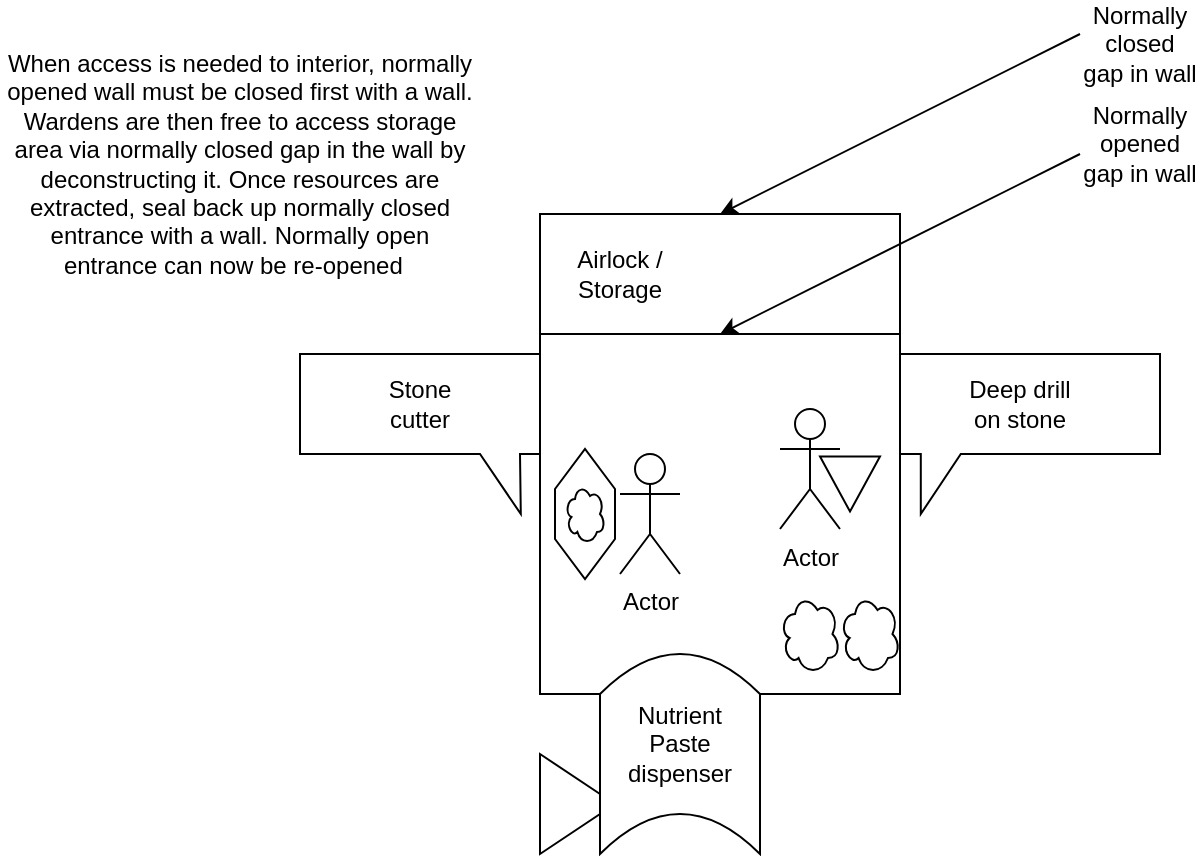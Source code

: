 <mxfile version="24.3.1" type="github">
  <diagram name="Page-1" id="ZNwxtEHFsRK7ht1TDN3M">
    <mxGraphModel dx="1050" dy="564" grid="1" gridSize="10" guides="1" tooltips="1" connect="1" arrows="1" fold="1" page="1" pageScale="1" pageWidth="850" pageHeight="1100" math="0" shadow="0">
      <root>
        <mxCell id="0" />
        <mxCell id="1" parent="0" />
        <mxCell id="SI0bCsyjwatuf6Ki47o4-1" value="" style="whiteSpace=wrap;html=1;aspect=fixed;" vertex="1" parent="1">
          <mxGeometry x="320" y="170" width="180" height="180" as="geometry" />
        </mxCell>
        <mxCell id="SI0bCsyjwatuf6Ki47o4-2" value="Actor" style="shape=umlActor;verticalLabelPosition=bottom;verticalAlign=top;html=1;outlineConnect=0;" vertex="1" parent="1">
          <mxGeometry x="360" y="230" width="30" height="60" as="geometry" />
        </mxCell>
        <mxCell id="SI0bCsyjwatuf6Ki47o4-3" value="Actor" style="shape=umlActor;verticalLabelPosition=bottom;verticalAlign=top;html=1;outlineConnect=0;" vertex="1" parent="1">
          <mxGeometry x="440" y="207.5" width="30" height="60" as="geometry" />
        </mxCell>
        <mxCell id="SI0bCsyjwatuf6Ki47o4-5" value="" style="shape=hexagon;perimeter=hexagonPerimeter2;whiteSpace=wrap;html=1;fixedSize=1;rotation=90;" vertex="1" parent="1">
          <mxGeometry x="310" y="245" width="65" height="30" as="geometry" />
        </mxCell>
        <mxCell id="SI0bCsyjwatuf6Ki47o4-6" value="" style="triangle;whiteSpace=wrap;html=1;rotation=90;" vertex="1" parent="1">
          <mxGeometry x="461.25" y="230" width="27.5" height="30" as="geometry" />
        </mxCell>
        <mxCell id="SI0bCsyjwatuf6Ki47o4-7" value="" style="ellipse;shape=cloud;whiteSpace=wrap;html=1;" vertex="1" parent="1">
          <mxGeometry x="470" y="300" width="30" height="40" as="geometry" />
        </mxCell>
        <mxCell id="SI0bCsyjwatuf6Ki47o4-8" value="" style="ellipse;shape=cloud;whiteSpace=wrap;html=1;" vertex="1" parent="1">
          <mxGeometry x="332.5" y="245" width="20" height="30" as="geometry" />
        </mxCell>
        <mxCell id="SI0bCsyjwatuf6Ki47o4-9" value="" style="ellipse;shape=cloud;whiteSpace=wrap;html=1;" vertex="1" parent="1">
          <mxGeometry x="440" y="300" width="30" height="40" as="geometry" />
        </mxCell>
        <mxCell id="SI0bCsyjwatuf6Ki47o4-10" value="" style="shape=dataStorage;whiteSpace=wrap;html=1;fixedSize=1;rotation=90;" vertex="1" parent="1">
          <mxGeometry x="340" y="340" width="100" height="80" as="geometry" />
        </mxCell>
        <mxCell id="SI0bCsyjwatuf6Ki47o4-11" value="" style="shape=trapezoid;perimeter=trapezoidPerimeter;whiteSpace=wrap;html=1;fixedSize=1;rotation=90;" vertex="1" parent="1">
          <mxGeometry x="310" y="390" width="50" height="30" as="geometry" />
        </mxCell>
        <object label="" id="SI0bCsyjwatuf6Ki47o4-14">
          <mxCell style="rounded=0;whiteSpace=wrap;html=1;" vertex="1" parent="1">
            <mxGeometry x="320" y="110" width="180" height="60" as="geometry" />
          </mxCell>
        </object>
        <mxCell id="SI0bCsyjwatuf6Ki47o4-16" value="Airlock / Storage" style="text;html=1;align=center;verticalAlign=middle;whiteSpace=wrap;rounded=0;" vertex="1" parent="1">
          <mxGeometry x="330" y="125" width="60" height="30" as="geometry" />
        </mxCell>
        <mxCell id="SI0bCsyjwatuf6Ki47o4-17" value="Nutrient Paste dispenser" style="text;html=1;align=center;verticalAlign=middle;whiteSpace=wrap;rounded=0;" vertex="1" parent="1">
          <mxGeometry x="360" y="360" width="60" height="30" as="geometry" />
        </mxCell>
        <mxCell id="SI0bCsyjwatuf6Ki47o4-18" value="" style="shape=callout;whiteSpace=wrap;html=1;perimeter=calloutPerimeter;base=20;size=30;position=0.75;position2=0.92;" vertex="1" parent="1">
          <mxGeometry x="200" y="180" width="120" height="80" as="geometry" />
        </mxCell>
        <mxCell id="SI0bCsyjwatuf6Ki47o4-19" value="Stone cutter" style="text;html=1;align=center;verticalAlign=middle;whiteSpace=wrap;rounded=0;" vertex="1" parent="1">
          <mxGeometry x="230" y="190" width="60" height="30" as="geometry" />
        </mxCell>
        <mxCell id="SI0bCsyjwatuf6Ki47o4-21" value="" style="shape=callout;whiteSpace=wrap;html=1;perimeter=calloutPerimeter;base=20;size=30;position=0.08;position2=0.08;" vertex="1" parent="1">
          <mxGeometry x="500" y="180" width="130" height="80" as="geometry" />
        </mxCell>
        <mxCell id="SI0bCsyjwatuf6Ki47o4-22" value="Deep drill on stone" style="text;html=1;align=center;verticalAlign=middle;whiteSpace=wrap;rounded=0;" vertex="1" parent="1">
          <mxGeometry x="530" y="190" width="60" height="30" as="geometry" />
        </mxCell>
        <mxCell id="SI0bCsyjwatuf6Ki47o4-24" value="" style="endArrow=classic;html=1;rounded=0;entryX=0.5;entryY=1;entryDx=0;entryDy=0;" edge="1" parent="1" target="SI0bCsyjwatuf6Ki47o4-14">
          <mxGeometry width="50" height="50" relative="1" as="geometry">
            <mxPoint x="590" y="80" as="sourcePoint" />
            <mxPoint x="640" y="75" as="targetPoint" />
          </mxGeometry>
        </mxCell>
        <mxCell id="SI0bCsyjwatuf6Ki47o4-25" value="" style="endArrow=classic;html=1;rounded=0;entryX=0.5;entryY=1;entryDx=0;entryDy=0;" edge="1" parent="1">
          <mxGeometry width="50" height="50" relative="1" as="geometry">
            <mxPoint x="590" y="20" as="sourcePoint" />
            <mxPoint x="410" y="110" as="targetPoint" />
          </mxGeometry>
        </mxCell>
        <mxCell id="SI0bCsyjwatuf6Ki47o4-27" value="Normally closed gap in wall" style="text;html=1;align=center;verticalAlign=middle;whiteSpace=wrap;rounded=0;" vertex="1" parent="1">
          <mxGeometry x="590" y="10" width="60" height="30" as="geometry" />
        </mxCell>
        <mxCell id="SI0bCsyjwatuf6Ki47o4-28" value="Normally opened gap in wall" style="text;html=1;align=center;verticalAlign=middle;whiteSpace=wrap;rounded=0;" vertex="1" parent="1">
          <mxGeometry x="590" y="60" width="60" height="30" as="geometry" />
        </mxCell>
        <mxCell id="SI0bCsyjwatuf6Ki47o4-29" value="When access is needed to interior, normally opened wall must be closed first with a wall. Wardens are then free to access storage area via normally closed gap in the wall by deconstructing it. Once resources are extracted, seal back up normally closed entrance with a wall. Normally open entrance can now be re-opened&amp;nbsp;&amp;nbsp;" style="text;html=1;align=center;verticalAlign=middle;whiteSpace=wrap;rounded=0;" vertex="1" parent="1">
          <mxGeometry x="50" y="40" width="240" height="90" as="geometry" />
        </mxCell>
      </root>
    </mxGraphModel>
  </diagram>
</mxfile>
